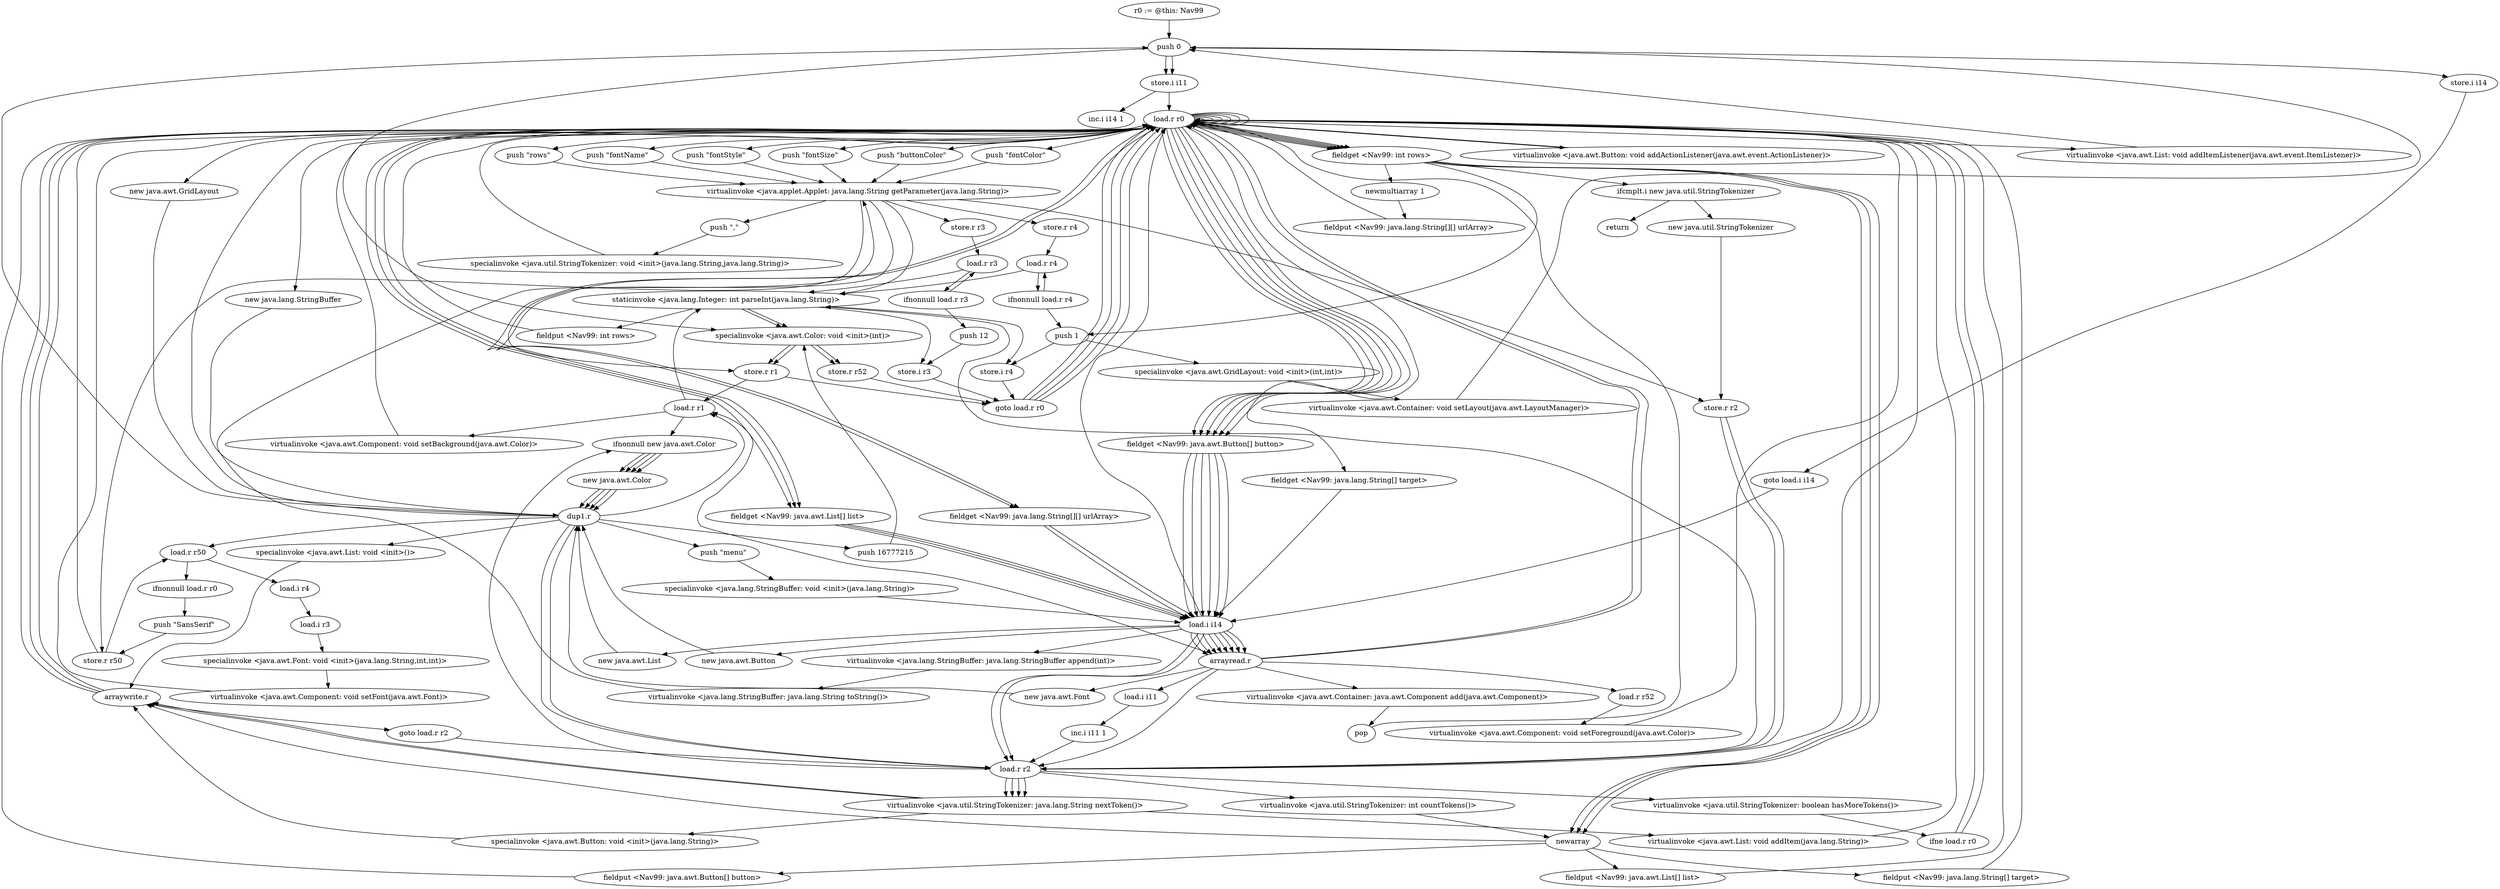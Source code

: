 digraph "" {
    "r0 := @this: Nav99"
    "push 0"
    "r0 := @this: Nav99"->"push 0";
    "store.i i11"
    "push 0"->"store.i i11";
    "load.r r0"
    "store.i i11"->"load.r r0";
    "load.r r0"->"load.r r0";
    "push \"rows\""
    "load.r r0"->"push \"rows\"";
    "virtualinvoke <java.applet.Applet: java.lang.String getParameter(java.lang.String)>"
    "push \"rows\""->"virtualinvoke <java.applet.Applet: java.lang.String getParameter(java.lang.String)>";
    "staticinvoke <java.lang.Integer: int parseInt(java.lang.String)>"
    "virtualinvoke <java.applet.Applet: java.lang.String getParameter(java.lang.String)>"->"staticinvoke <java.lang.Integer: int parseInt(java.lang.String)>";
    "fieldput <Nav99: int rows>"
    "staticinvoke <java.lang.Integer: int parseInt(java.lang.String)>"->"fieldput <Nav99: int rows>";
    "fieldput <Nav99: int rows>"->"load.r r0";
    "load.r r0"->"load.r r0";
    "fieldget <Nav99: int rows>"
    "load.r r0"->"fieldget <Nav99: int rows>";
    "newmultiarray 1"
    "fieldget <Nav99: int rows>"->"newmultiarray 1";
    "fieldput <Nav99: java.lang.String[][] urlArray>"
    "newmultiarray 1"->"fieldput <Nav99: java.lang.String[][] urlArray>";
    "fieldput <Nav99: java.lang.String[][] urlArray>"->"load.r r0";
    "load.r r0"->"load.r r0";
    "load.r r0"->"fieldget <Nav99: int rows>";
    "newarray"
    "fieldget <Nav99: int rows>"->"newarray";
    "fieldput <Nav99: java.lang.String[] target>"
    "newarray"->"fieldput <Nav99: java.lang.String[] target>";
    "fieldput <Nav99: java.lang.String[] target>"->"load.r r0";
    "load.r r0"->"load.r r0";
    "load.r r0"->"fieldget <Nav99: int rows>";
    "fieldget <Nav99: int rows>"->"newarray";
    "fieldput <Nav99: java.awt.Button[] button>"
    "newarray"->"fieldput <Nav99: java.awt.Button[] button>";
    "fieldput <Nav99: java.awt.Button[] button>"->"load.r r0";
    "load.r r0"->"load.r r0";
    "load.r r0"->"fieldget <Nav99: int rows>";
    "fieldget <Nav99: int rows>"->"newarray";
    "fieldput <Nav99: java.awt.List[] list>"
    "newarray"->"fieldput <Nav99: java.awt.List[] list>";
    "fieldput <Nav99: java.awt.List[] list>"->"load.r r0";
    "push \"fontName\""
    "load.r r0"->"push \"fontName\"";
    "push \"fontName\""->"virtualinvoke <java.applet.Applet: java.lang.String getParameter(java.lang.String)>";
    "store.r r50"
    "virtualinvoke <java.applet.Applet: java.lang.String getParameter(java.lang.String)>"->"store.r r50";
    "load.r r50"
    "store.r r50"->"load.r r50";
    "ifnonnull load.r r0"
    "load.r r50"->"ifnonnull load.r r0";
    "push \"SansSerif\""
    "ifnonnull load.r r0"->"push \"SansSerif\"";
    "push \"SansSerif\""->"store.r r50";
    "store.r r50"->"load.r r0";
    "push \"fontStyle\""
    "load.r r0"->"push \"fontStyle\"";
    "push \"fontStyle\""->"virtualinvoke <java.applet.Applet: java.lang.String getParameter(java.lang.String)>";
    "store.r r4"
    "virtualinvoke <java.applet.Applet: java.lang.String getParameter(java.lang.String)>"->"store.r r4";
    "load.r r4"
    "store.r r4"->"load.r r4";
    "ifnonnull load.r r4"
    "load.r r4"->"ifnonnull load.r r4";
    "push 1"
    "ifnonnull load.r r4"->"push 1";
    "store.i r4"
    "push 1"->"store.i r4";
    "goto load.r r0"
    "store.i r4"->"goto load.r r0";
    "goto load.r r0"->"load.r r0";
    "push \"fontSize\""
    "load.r r0"->"push \"fontSize\"";
    "push \"fontSize\""->"virtualinvoke <java.applet.Applet: java.lang.String getParameter(java.lang.String)>";
    "store.r r3"
    "virtualinvoke <java.applet.Applet: java.lang.String getParameter(java.lang.String)>"->"store.r r3";
    "load.r r3"
    "store.r r3"->"load.r r3";
    "ifnonnull load.r r3"
    "load.r r3"->"ifnonnull load.r r3";
    "push 12"
    "ifnonnull load.r r3"->"push 12";
    "store.i r3"
    "push 12"->"store.i r3";
    "store.i r3"->"goto load.r r0";
    "goto load.r r0"->"load.r r0";
    "push \"buttonColor\""
    "load.r r0"->"push \"buttonColor\"";
    "push \"buttonColor\""->"virtualinvoke <java.applet.Applet: java.lang.String getParameter(java.lang.String)>";
    "store.r r1"
    "virtualinvoke <java.applet.Applet: java.lang.String getParameter(java.lang.String)>"->"store.r r1";
    "load.r r1"
    "store.r r1"->"load.r r1";
    "ifnonnull new java.awt.Color"
    "load.r r1"->"ifnonnull new java.awt.Color";
    "new java.awt.Color"
    "ifnonnull new java.awt.Color"->"new java.awt.Color";
    "dup1.r"
    "new java.awt.Color"->"dup1.r";
    "dup1.r"->"push 0";
    "specialinvoke <java.awt.Color: void <init>(int)>"
    "push 0"->"specialinvoke <java.awt.Color: void <init>(int)>";
    "specialinvoke <java.awt.Color: void <init>(int)>"->"store.r r1";
    "store.r r1"->"goto load.r r0";
    "goto load.r r0"->"load.r r0";
    "push \"fontColor\""
    "load.r r0"->"push \"fontColor\"";
    "push \"fontColor\""->"virtualinvoke <java.applet.Applet: java.lang.String getParameter(java.lang.String)>";
    "store.r r2"
    "virtualinvoke <java.applet.Applet: java.lang.String getParameter(java.lang.String)>"->"store.r r2";
    "load.r r2"
    "store.r r2"->"load.r r2";
    "load.r r2"->"ifnonnull new java.awt.Color";
    "ifnonnull new java.awt.Color"->"new java.awt.Color";
    "new java.awt.Color"->"dup1.r";
    "push 16777215"
    "dup1.r"->"push 16777215";
    "push 16777215"->"specialinvoke <java.awt.Color: void <init>(int)>";
    "store.r r52"
    "specialinvoke <java.awt.Color: void <init>(int)>"->"store.r r52";
    "store.r r52"->"goto load.r r0";
    "goto load.r r0"->"load.r r0";
    "new java.awt.GridLayout"
    "load.r r0"->"new java.awt.GridLayout";
    "new java.awt.GridLayout"->"dup1.r";
    "dup1.r"->"load.r r0";
    "load.r r0"->"fieldget <Nav99: int rows>";
    "fieldget <Nav99: int rows>"->"push 1";
    "specialinvoke <java.awt.GridLayout: void <init>(int,int)>"
    "push 1"->"specialinvoke <java.awt.GridLayout: void <init>(int,int)>";
    "virtualinvoke <java.awt.Container: void setLayout(java.awt.LayoutManager)>"
    "specialinvoke <java.awt.GridLayout: void <init>(int,int)>"->"virtualinvoke <java.awt.Container: void setLayout(java.awt.LayoutManager)>";
    "virtualinvoke <java.awt.Container: void setLayout(java.awt.LayoutManager)>"->"push 0";
    "store.i i14"
    "push 0"->"store.i i14";
    "goto load.i i14"
    "store.i i14"->"goto load.i i14";
    "load.i i14"
    "goto load.i i14"->"load.i i14";
    "load.i i14"->"load.r r0";
    "load.r r0"->"fieldget <Nav99: int rows>";
    "ifcmplt.i new java.util.StringTokenizer"
    "fieldget <Nav99: int rows>"->"ifcmplt.i new java.util.StringTokenizer";
    "return"
    "ifcmplt.i new java.util.StringTokenizer"->"return";
    "new java.util.StringTokenizer"
    "ifcmplt.i new java.util.StringTokenizer"->"new java.util.StringTokenizer";
    "new java.util.StringTokenizer"->"store.r r2";
    "store.r r2"->"load.r r2";
    "load.r r2"->"load.r r0";
    "new java.lang.StringBuffer"
    "load.r r0"->"new java.lang.StringBuffer";
    "new java.lang.StringBuffer"->"dup1.r";
    "push \"menu\""
    "dup1.r"->"push \"menu\"";
    "specialinvoke <java.lang.StringBuffer: void <init>(java.lang.String)>"
    "push \"menu\""->"specialinvoke <java.lang.StringBuffer: void <init>(java.lang.String)>";
    "specialinvoke <java.lang.StringBuffer: void <init>(java.lang.String)>"->"load.i i14";
    "virtualinvoke <java.lang.StringBuffer: java.lang.StringBuffer append(int)>"
    "load.i i14"->"virtualinvoke <java.lang.StringBuffer: java.lang.StringBuffer append(int)>";
    "virtualinvoke <java.lang.StringBuffer: java.lang.String toString()>"
    "virtualinvoke <java.lang.StringBuffer: java.lang.StringBuffer append(int)>"->"virtualinvoke <java.lang.StringBuffer: java.lang.String toString()>";
    "virtualinvoke <java.lang.StringBuffer: java.lang.String toString()>"->"virtualinvoke <java.applet.Applet: java.lang.String getParameter(java.lang.String)>";
    "push \",\""
    "virtualinvoke <java.applet.Applet: java.lang.String getParameter(java.lang.String)>"->"push \",\"";
    "specialinvoke <java.util.StringTokenizer: void <init>(java.lang.String,java.lang.String)>"
    "push \",\""->"specialinvoke <java.util.StringTokenizer: void <init>(java.lang.String,java.lang.String)>";
    "specialinvoke <java.util.StringTokenizer: void <init>(java.lang.String,java.lang.String)>"->"load.r r0";
    "fieldget <Nav99: java.lang.String[][] urlArray>"
    "load.r r0"->"fieldget <Nav99: java.lang.String[][] urlArray>";
    "fieldget <Nav99: java.lang.String[][] urlArray>"->"load.i i14";
    "load.i i14"->"load.r r2";
    "virtualinvoke <java.util.StringTokenizer: int countTokens()>"
    "load.r r2"->"virtualinvoke <java.util.StringTokenizer: int countTokens()>";
    "virtualinvoke <java.util.StringTokenizer: int countTokens()>"->"newarray";
    "arraywrite.r"
    "newarray"->"arraywrite.r";
    "arraywrite.r"->"load.r r0";
    "fieldget <Nav99: java.awt.Button[] button>"
    "load.r r0"->"fieldget <Nav99: java.awt.Button[] button>";
    "fieldget <Nav99: java.awt.Button[] button>"->"load.i i14";
    "new java.awt.Button"
    "load.i i14"->"new java.awt.Button";
    "new java.awt.Button"->"dup1.r";
    "dup1.r"->"load.r r2";
    "virtualinvoke <java.util.StringTokenizer: java.lang.String nextToken()>"
    "load.r r2"->"virtualinvoke <java.util.StringTokenizer: java.lang.String nextToken()>";
    "specialinvoke <java.awt.Button: void <init>(java.lang.String)>"
    "virtualinvoke <java.util.StringTokenizer: java.lang.String nextToken()>"->"specialinvoke <java.awt.Button: void <init>(java.lang.String)>";
    "specialinvoke <java.awt.Button: void <init>(java.lang.String)>"->"arraywrite.r";
    "arraywrite.r"->"load.r r0";
    "load.r r0"->"fieldget <Nav99: java.awt.Button[] button>";
    "fieldget <Nav99: java.awt.Button[] button>"->"load.i i14";
    "arrayread.r"
    "load.i i14"->"arrayread.r";
    "new java.awt.Font"
    "arrayread.r"->"new java.awt.Font";
    "new java.awt.Font"->"dup1.r";
    "dup1.r"->"load.r r50";
    "load.i r4"
    "load.r r50"->"load.i r4";
    "load.i r3"
    "load.i r4"->"load.i r3";
    "specialinvoke <java.awt.Font: void <init>(java.lang.String,int,int)>"
    "load.i r3"->"specialinvoke <java.awt.Font: void <init>(java.lang.String,int,int)>";
    "virtualinvoke <java.awt.Component: void setFont(java.awt.Font)>"
    "specialinvoke <java.awt.Font: void <init>(java.lang.String,int,int)>"->"virtualinvoke <java.awt.Component: void setFont(java.awt.Font)>";
    "virtualinvoke <java.awt.Component: void setFont(java.awt.Font)>"->"load.r r0";
    "load.r r0"->"fieldget <Nav99: java.awt.Button[] button>";
    "fieldget <Nav99: java.awt.Button[] button>"->"load.i i14";
    "load.i i14"->"arrayread.r";
    "arrayread.r"->"load.r r1";
    "virtualinvoke <java.awt.Component: void setBackground(java.awt.Color)>"
    "load.r r1"->"virtualinvoke <java.awt.Component: void setBackground(java.awt.Color)>";
    "virtualinvoke <java.awt.Component: void setBackground(java.awt.Color)>"->"load.r r0";
    "load.r r0"->"fieldget <Nav99: java.awt.Button[] button>";
    "fieldget <Nav99: java.awt.Button[] button>"->"load.i i14";
    "load.i i14"->"arrayread.r";
    "load.r r52"
    "arrayread.r"->"load.r r52";
    "virtualinvoke <java.awt.Component: void setForeground(java.awt.Color)>"
    "load.r r52"->"virtualinvoke <java.awt.Component: void setForeground(java.awt.Color)>";
    "virtualinvoke <java.awt.Component: void setForeground(java.awt.Color)>"->"load.r r0";
    "load.r r0"->"load.r r0";
    "load.r r0"->"fieldget <Nav99: java.awt.Button[] button>";
    "fieldget <Nav99: java.awt.Button[] button>"->"load.i i14";
    "load.i i14"->"arrayread.r";
    "virtualinvoke <java.awt.Container: java.awt.Component add(java.awt.Component)>"
    "arrayread.r"->"virtualinvoke <java.awt.Container: java.awt.Component add(java.awt.Component)>";
    "pop"
    "virtualinvoke <java.awt.Container: java.awt.Component add(java.awt.Component)>"->"pop";
    "pop"->"load.r r0";
    "load.r r0"->"fieldget <Nav99: java.awt.Button[] button>";
    "fieldget <Nav99: java.awt.Button[] button>"->"load.i i14";
    "load.i i14"->"arrayread.r";
    "arrayread.r"->"load.r r0";
    "virtualinvoke <java.awt.Button: void addActionListener(java.awt.event.ActionListener)>"
    "load.r r0"->"virtualinvoke <java.awt.Button: void addActionListener(java.awt.event.ActionListener)>";
    "virtualinvoke <java.awt.Button: void addActionListener(java.awt.event.ActionListener)>"->"load.r r0";
    "fieldget <Nav99: java.lang.String[] target>"
    "load.r r0"->"fieldget <Nav99: java.lang.String[] target>";
    "fieldget <Nav99: java.lang.String[] target>"->"load.i i14";
    "load.i i14"->"load.r r2";
    "load.r r2"->"virtualinvoke <java.util.StringTokenizer: java.lang.String nextToken()>";
    "virtualinvoke <java.util.StringTokenizer: java.lang.String nextToken()>"->"arraywrite.r";
    "arraywrite.r"->"load.r r0";
    "fieldget <Nav99: java.awt.List[] list>"
    "load.r r0"->"fieldget <Nav99: java.awt.List[] list>";
    "fieldget <Nav99: java.awt.List[] list>"->"load.i i14";
    "new java.awt.List"
    "load.i i14"->"new java.awt.List";
    "new java.awt.List"->"dup1.r";
    "specialinvoke <java.awt.List: void <init>()>"
    "dup1.r"->"specialinvoke <java.awt.List: void <init>()>";
    "specialinvoke <java.awt.List: void <init>()>"->"arraywrite.r";
    "goto load.r r2"
    "arraywrite.r"->"goto load.r r2";
    "goto load.r r2"->"load.r r2";
    "virtualinvoke <java.util.StringTokenizer: boolean hasMoreTokens()>"
    "load.r r2"->"virtualinvoke <java.util.StringTokenizer: boolean hasMoreTokens()>";
    "ifne load.r r0"
    "virtualinvoke <java.util.StringTokenizer: boolean hasMoreTokens()>"->"ifne load.r r0";
    "ifne load.r r0"->"load.r r0";
    "load.r r0"->"fieldget <Nav99: java.awt.List[] list>";
    "fieldget <Nav99: java.awt.List[] list>"->"load.i i14";
    "load.i i14"->"arrayread.r";
    "arrayread.r"->"load.r r0";
    "virtualinvoke <java.awt.List: void addItemListener(java.awt.event.ItemListener)>"
    "load.r r0"->"virtualinvoke <java.awt.List: void addItemListener(java.awt.event.ItemListener)>";
    "virtualinvoke <java.awt.List: void addItemListener(java.awt.event.ItemListener)>"->"push 0";
    "push 0"->"store.i i11";
    "inc.i i14 1"
    "store.i i11"->"inc.i i14 1";
    "ifne load.r r0"->"load.r r0";
    "load.r r0"->"fieldget <Nav99: java.awt.List[] list>";
    "fieldget <Nav99: java.awt.List[] list>"->"load.i i14";
    "load.i i14"->"arrayread.r";
    "arrayread.r"->"load.r r2";
    "load.r r2"->"virtualinvoke <java.util.StringTokenizer: java.lang.String nextToken()>";
    "virtualinvoke <java.awt.List: void addItem(java.lang.String)>"
    "virtualinvoke <java.util.StringTokenizer: java.lang.String nextToken()>"->"virtualinvoke <java.awt.List: void addItem(java.lang.String)>";
    "virtualinvoke <java.awt.List: void addItem(java.lang.String)>"->"load.r r0";
    "load.r r0"->"fieldget <Nav99: java.lang.String[][] urlArray>";
    "fieldget <Nav99: java.lang.String[][] urlArray>"->"load.i i14";
    "load.i i14"->"arrayread.r";
    "load.i i11"
    "arrayread.r"->"load.i i11";
    "inc.i i11 1"
    "load.i i11"->"inc.i i11 1";
    "inc.i i11 1"->"load.r r2";
    "load.r r2"->"virtualinvoke <java.util.StringTokenizer: java.lang.String nextToken()>";
    "virtualinvoke <java.util.StringTokenizer: java.lang.String nextToken()>"->"arraywrite.r";
    "ifnonnull new java.awt.Color"->"new java.awt.Color";
    "new java.awt.Color"->"dup1.r";
    "dup1.r"->"load.r r2";
    "load.r r2"->"staticinvoke <java.lang.Integer: int parseInt(java.lang.String)>";
    "staticinvoke <java.lang.Integer: int parseInt(java.lang.String)>"->"specialinvoke <java.awt.Color: void <init>(int)>";
    "specialinvoke <java.awt.Color: void <init>(int)>"->"store.r r52";
    "ifnonnull new java.awt.Color"->"new java.awt.Color";
    "new java.awt.Color"->"dup1.r";
    "dup1.r"->"load.r r1";
    "load.r r1"->"staticinvoke <java.lang.Integer: int parseInt(java.lang.String)>";
    "staticinvoke <java.lang.Integer: int parseInt(java.lang.String)>"->"specialinvoke <java.awt.Color: void <init>(int)>";
    "specialinvoke <java.awt.Color: void <init>(int)>"->"store.r r1";
    "ifnonnull load.r r3"->"load.r r3";
    "load.r r3"->"staticinvoke <java.lang.Integer: int parseInt(java.lang.String)>";
    "staticinvoke <java.lang.Integer: int parseInt(java.lang.String)>"->"store.i r3";
    "ifnonnull load.r r4"->"load.r r4";
    "load.r r4"->"staticinvoke <java.lang.Integer: int parseInt(java.lang.String)>";
    "staticinvoke <java.lang.Integer: int parseInt(java.lang.String)>"->"store.i r4";
}
